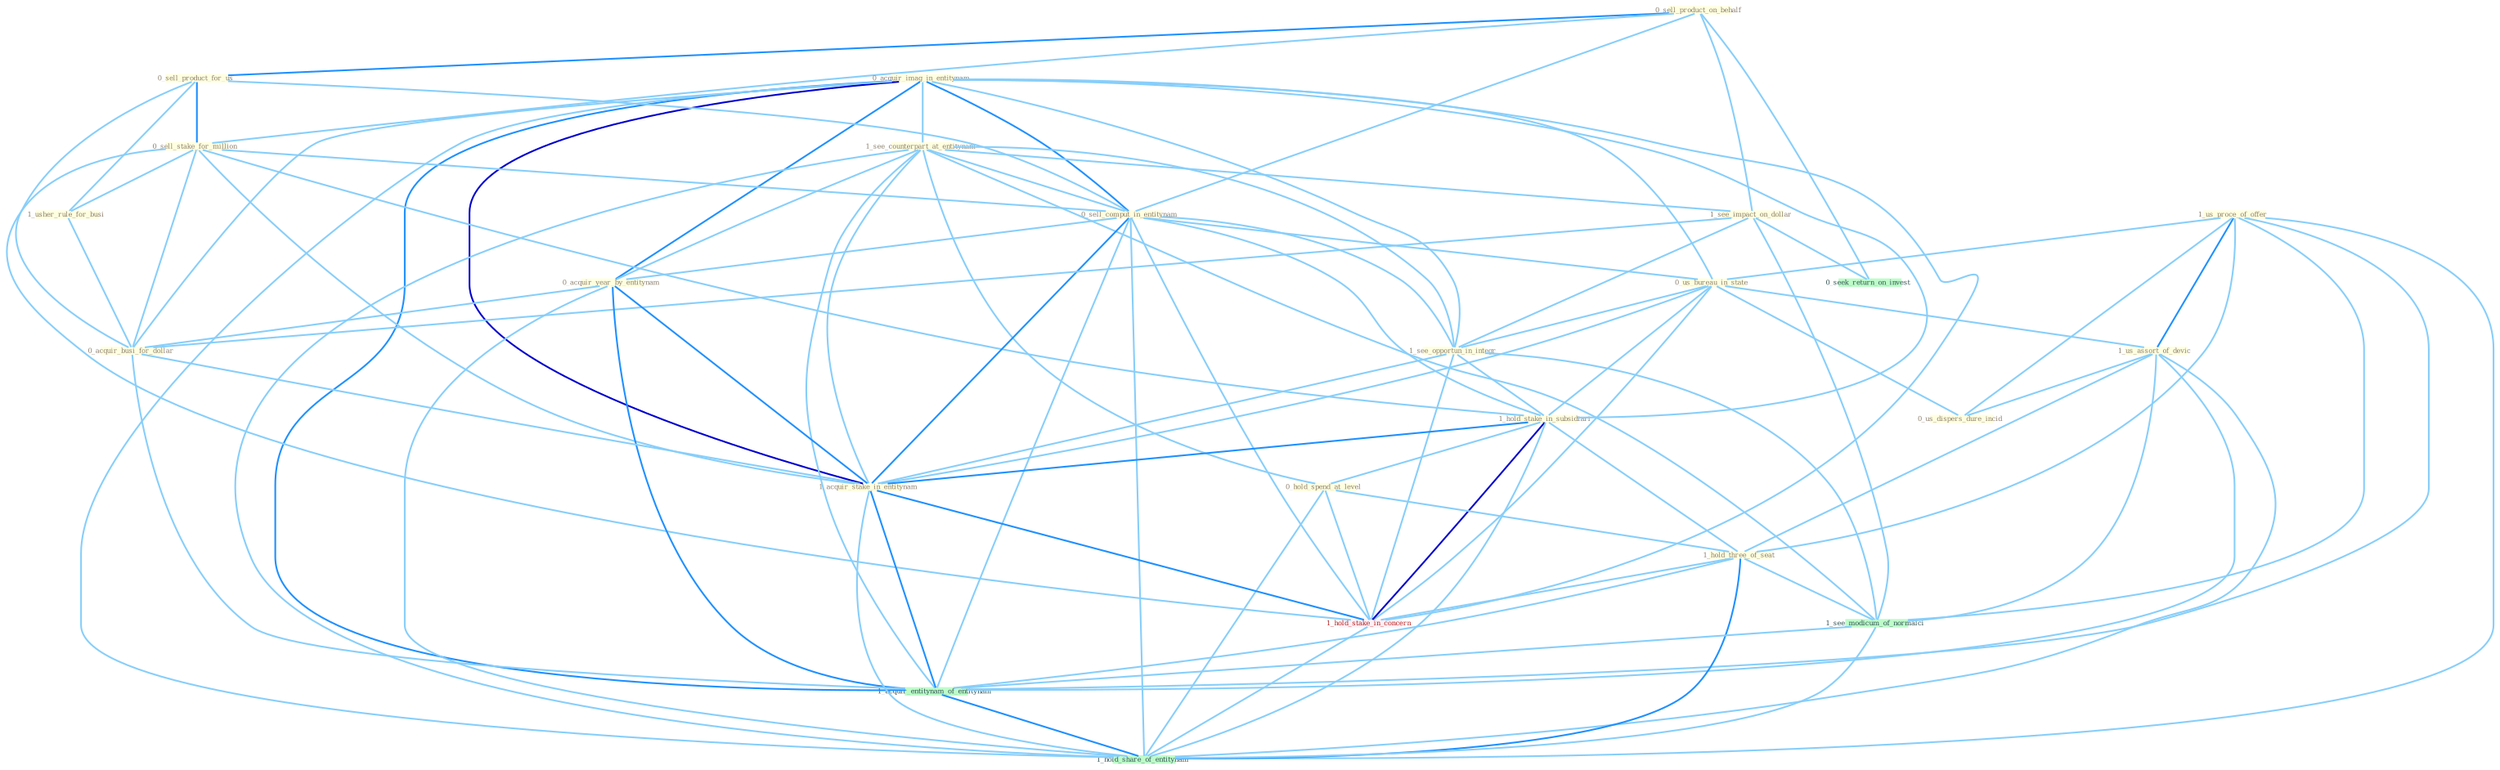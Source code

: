 Graph G{ 
    node
    [shape=polygon,style=filled,width=.5,height=.06,color="#BDFCC9",fixedsize=true,fontsize=4,
    fontcolor="#2f4f4f"];
    {node
    [color="#ffffe0", fontcolor="#8b7d6b"] "0_sell_product_on_behalf " "0_acquir_imag_in_entitynam " "1_see_counterpart_at_entitynam " "1_us_proce_of_offer " "0_sell_product_for_us " "0_sell_stake_for_million " "0_sell_comput_in_entitynam " "1_see_impact_on_dollar " "0_us_bureau_in_state " "1_usher_rule_for_busi " "1_us_assort_of_devic " "1_see_opportun_in_integr " "0_acquir_year_by_entitynam " "0_acquir_busi_for_dollar " "1_hold_stake_in_subsidiari " "0_hold_spend_at_level " "1_hold_three_of_seat " "0_us_dispers_dure_incid " "1_acquir_stake_in_entitynam "}
{node [color="#fff0f5", fontcolor="#b22222"] "1_hold_stake_in_concern "}
edge [color="#B0E2FF"];

	"0_sell_product_on_behalf " -- "0_sell_product_for_us " [w="2", color="#1e90ff" , len=0.8];
	"0_sell_product_on_behalf " -- "0_sell_stake_for_million " [w="1", color="#87cefa" ];
	"0_sell_product_on_behalf " -- "0_sell_comput_in_entitynam " [w="1", color="#87cefa" ];
	"0_sell_product_on_behalf " -- "1_see_impact_on_dollar " [w="1", color="#87cefa" ];
	"0_sell_product_on_behalf " -- "0_seek_return_on_invest " [w="1", color="#87cefa" ];
	"0_acquir_imag_in_entitynam " -- "1_see_counterpart_at_entitynam " [w="1", color="#87cefa" ];
	"0_acquir_imag_in_entitynam " -- "0_sell_comput_in_entitynam " [w="2", color="#1e90ff" , len=0.8];
	"0_acquir_imag_in_entitynam " -- "0_us_bureau_in_state " [w="1", color="#87cefa" ];
	"0_acquir_imag_in_entitynam " -- "1_see_opportun_in_integr " [w="1", color="#87cefa" ];
	"0_acquir_imag_in_entitynam " -- "0_acquir_year_by_entitynam " [w="2", color="#1e90ff" , len=0.8];
	"0_acquir_imag_in_entitynam " -- "0_acquir_busi_for_dollar " [w="1", color="#87cefa" ];
	"0_acquir_imag_in_entitynam " -- "1_hold_stake_in_subsidiari " [w="1", color="#87cefa" ];
	"0_acquir_imag_in_entitynam " -- "1_acquir_stake_in_entitynam " [w="3", color="#0000cd" , len=0.6];
	"0_acquir_imag_in_entitynam " -- "1_hold_stake_in_concern " [w="1", color="#87cefa" ];
	"0_acquir_imag_in_entitynam " -- "1_acquir_entitynam_of_entitynam " [w="2", color="#1e90ff" , len=0.8];
	"0_acquir_imag_in_entitynam " -- "1_hold_share_of_entitynam " [w="1", color="#87cefa" ];
	"1_see_counterpart_at_entitynam " -- "0_sell_comput_in_entitynam " [w="1", color="#87cefa" ];
	"1_see_counterpart_at_entitynam " -- "1_see_impact_on_dollar " [w="1", color="#87cefa" ];
	"1_see_counterpart_at_entitynam " -- "1_see_opportun_in_integr " [w="1", color="#87cefa" ];
	"1_see_counterpart_at_entitynam " -- "0_acquir_year_by_entitynam " [w="1", color="#87cefa" ];
	"1_see_counterpart_at_entitynam " -- "0_hold_spend_at_level " [w="1", color="#87cefa" ];
	"1_see_counterpart_at_entitynam " -- "1_acquir_stake_in_entitynam " [w="1", color="#87cefa" ];
	"1_see_counterpart_at_entitynam " -- "1_see_modicum_of_normalci " [w="1", color="#87cefa" ];
	"1_see_counterpart_at_entitynam " -- "1_acquir_entitynam_of_entitynam " [w="1", color="#87cefa" ];
	"1_see_counterpart_at_entitynam " -- "1_hold_share_of_entitynam " [w="1", color="#87cefa" ];
	"1_us_proce_of_offer " -- "0_us_bureau_in_state " [w="1", color="#87cefa" ];
	"1_us_proce_of_offer " -- "1_us_assort_of_devic " [w="2", color="#1e90ff" , len=0.8];
	"1_us_proce_of_offer " -- "1_hold_three_of_seat " [w="1", color="#87cefa" ];
	"1_us_proce_of_offer " -- "0_us_dispers_dure_incid " [w="1", color="#87cefa" ];
	"1_us_proce_of_offer " -- "1_see_modicum_of_normalci " [w="1", color="#87cefa" ];
	"1_us_proce_of_offer " -- "1_acquir_entitynam_of_entitynam " [w="1", color="#87cefa" ];
	"1_us_proce_of_offer " -- "1_hold_share_of_entitynam " [w="1", color="#87cefa" ];
	"0_sell_product_for_us " -- "0_sell_stake_for_million " [w="2", color="#1e90ff" , len=0.8];
	"0_sell_product_for_us " -- "0_sell_comput_in_entitynam " [w="1", color="#87cefa" ];
	"0_sell_product_for_us " -- "1_usher_rule_for_busi " [w="1", color="#87cefa" ];
	"0_sell_product_for_us " -- "0_acquir_busi_for_dollar " [w="1", color="#87cefa" ];
	"0_sell_stake_for_million " -- "0_sell_comput_in_entitynam " [w="1", color="#87cefa" ];
	"0_sell_stake_for_million " -- "1_usher_rule_for_busi " [w="1", color="#87cefa" ];
	"0_sell_stake_for_million " -- "0_acquir_busi_for_dollar " [w="1", color="#87cefa" ];
	"0_sell_stake_for_million " -- "1_hold_stake_in_subsidiari " [w="1", color="#87cefa" ];
	"0_sell_stake_for_million " -- "1_acquir_stake_in_entitynam " [w="1", color="#87cefa" ];
	"0_sell_stake_for_million " -- "1_hold_stake_in_concern " [w="1", color="#87cefa" ];
	"0_sell_comput_in_entitynam " -- "0_us_bureau_in_state " [w="1", color="#87cefa" ];
	"0_sell_comput_in_entitynam " -- "1_see_opportun_in_integr " [w="1", color="#87cefa" ];
	"0_sell_comput_in_entitynam " -- "0_acquir_year_by_entitynam " [w="1", color="#87cefa" ];
	"0_sell_comput_in_entitynam " -- "1_hold_stake_in_subsidiari " [w="1", color="#87cefa" ];
	"0_sell_comput_in_entitynam " -- "1_acquir_stake_in_entitynam " [w="2", color="#1e90ff" , len=0.8];
	"0_sell_comput_in_entitynam " -- "1_hold_stake_in_concern " [w="1", color="#87cefa" ];
	"0_sell_comput_in_entitynam " -- "1_acquir_entitynam_of_entitynam " [w="1", color="#87cefa" ];
	"0_sell_comput_in_entitynam " -- "1_hold_share_of_entitynam " [w="1", color="#87cefa" ];
	"1_see_impact_on_dollar " -- "1_see_opportun_in_integr " [w="1", color="#87cefa" ];
	"1_see_impact_on_dollar " -- "0_acquir_busi_for_dollar " [w="1", color="#87cefa" ];
	"1_see_impact_on_dollar " -- "0_seek_return_on_invest " [w="1", color="#87cefa" ];
	"1_see_impact_on_dollar " -- "1_see_modicum_of_normalci " [w="1", color="#87cefa" ];
	"0_us_bureau_in_state " -- "1_us_assort_of_devic " [w="1", color="#87cefa" ];
	"0_us_bureau_in_state " -- "1_see_opportun_in_integr " [w="1", color="#87cefa" ];
	"0_us_bureau_in_state " -- "1_hold_stake_in_subsidiari " [w="1", color="#87cefa" ];
	"0_us_bureau_in_state " -- "0_us_dispers_dure_incid " [w="1", color="#87cefa" ];
	"0_us_bureau_in_state " -- "1_acquir_stake_in_entitynam " [w="1", color="#87cefa" ];
	"0_us_bureau_in_state " -- "1_hold_stake_in_concern " [w="1", color="#87cefa" ];
	"1_usher_rule_for_busi " -- "0_acquir_busi_for_dollar " [w="1", color="#87cefa" ];
	"1_us_assort_of_devic " -- "1_hold_three_of_seat " [w="1", color="#87cefa" ];
	"1_us_assort_of_devic " -- "0_us_dispers_dure_incid " [w="1", color="#87cefa" ];
	"1_us_assort_of_devic " -- "1_see_modicum_of_normalci " [w="1", color="#87cefa" ];
	"1_us_assort_of_devic " -- "1_acquir_entitynam_of_entitynam " [w="1", color="#87cefa" ];
	"1_us_assort_of_devic " -- "1_hold_share_of_entitynam " [w="1", color="#87cefa" ];
	"1_see_opportun_in_integr " -- "1_hold_stake_in_subsidiari " [w="1", color="#87cefa" ];
	"1_see_opportun_in_integr " -- "1_acquir_stake_in_entitynam " [w="1", color="#87cefa" ];
	"1_see_opportun_in_integr " -- "1_hold_stake_in_concern " [w="1", color="#87cefa" ];
	"1_see_opportun_in_integr " -- "1_see_modicum_of_normalci " [w="1", color="#87cefa" ];
	"0_acquir_year_by_entitynam " -- "0_acquir_busi_for_dollar " [w="1", color="#87cefa" ];
	"0_acquir_year_by_entitynam " -- "1_acquir_stake_in_entitynam " [w="2", color="#1e90ff" , len=0.8];
	"0_acquir_year_by_entitynam " -- "1_acquir_entitynam_of_entitynam " [w="2", color="#1e90ff" , len=0.8];
	"0_acquir_year_by_entitynam " -- "1_hold_share_of_entitynam " [w="1", color="#87cefa" ];
	"0_acquir_busi_for_dollar " -- "1_acquir_stake_in_entitynam " [w="1", color="#87cefa" ];
	"0_acquir_busi_for_dollar " -- "1_acquir_entitynam_of_entitynam " [w="1", color="#87cefa" ];
	"1_hold_stake_in_subsidiari " -- "0_hold_spend_at_level " [w="1", color="#87cefa" ];
	"1_hold_stake_in_subsidiari " -- "1_hold_three_of_seat " [w="1", color="#87cefa" ];
	"1_hold_stake_in_subsidiari " -- "1_acquir_stake_in_entitynam " [w="2", color="#1e90ff" , len=0.8];
	"1_hold_stake_in_subsidiari " -- "1_hold_stake_in_concern " [w="3", color="#0000cd" , len=0.6];
	"1_hold_stake_in_subsidiari " -- "1_hold_share_of_entitynam " [w="1", color="#87cefa" ];
	"0_hold_spend_at_level " -- "1_hold_three_of_seat " [w="1", color="#87cefa" ];
	"0_hold_spend_at_level " -- "1_hold_stake_in_concern " [w="1", color="#87cefa" ];
	"0_hold_spend_at_level " -- "1_hold_share_of_entitynam " [w="1", color="#87cefa" ];
	"1_hold_three_of_seat " -- "1_hold_stake_in_concern " [w="1", color="#87cefa" ];
	"1_hold_three_of_seat " -- "1_see_modicum_of_normalci " [w="1", color="#87cefa" ];
	"1_hold_three_of_seat " -- "1_acquir_entitynam_of_entitynam " [w="1", color="#87cefa" ];
	"1_hold_three_of_seat " -- "1_hold_share_of_entitynam " [w="2", color="#1e90ff" , len=0.8];
	"1_acquir_stake_in_entitynam " -- "1_hold_stake_in_concern " [w="2", color="#1e90ff" , len=0.8];
	"1_acquir_stake_in_entitynam " -- "1_acquir_entitynam_of_entitynam " [w="2", color="#1e90ff" , len=0.8];
	"1_acquir_stake_in_entitynam " -- "1_hold_share_of_entitynam " [w="1", color="#87cefa" ];
	"1_hold_stake_in_concern " -- "1_hold_share_of_entitynam " [w="1", color="#87cefa" ];
	"1_see_modicum_of_normalci " -- "1_acquir_entitynam_of_entitynam " [w="1", color="#87cefa" ];
	"1_see_modicum_of_normalci " -- "1_hold_share_of_entitynam " [w="1", color="#87cefa" ];
	"1_acquir_entitynam_of_entitynam " -- "1_hold_share_of_entitynam " [w="2", color="#1e90ff" , len=0.8];
}